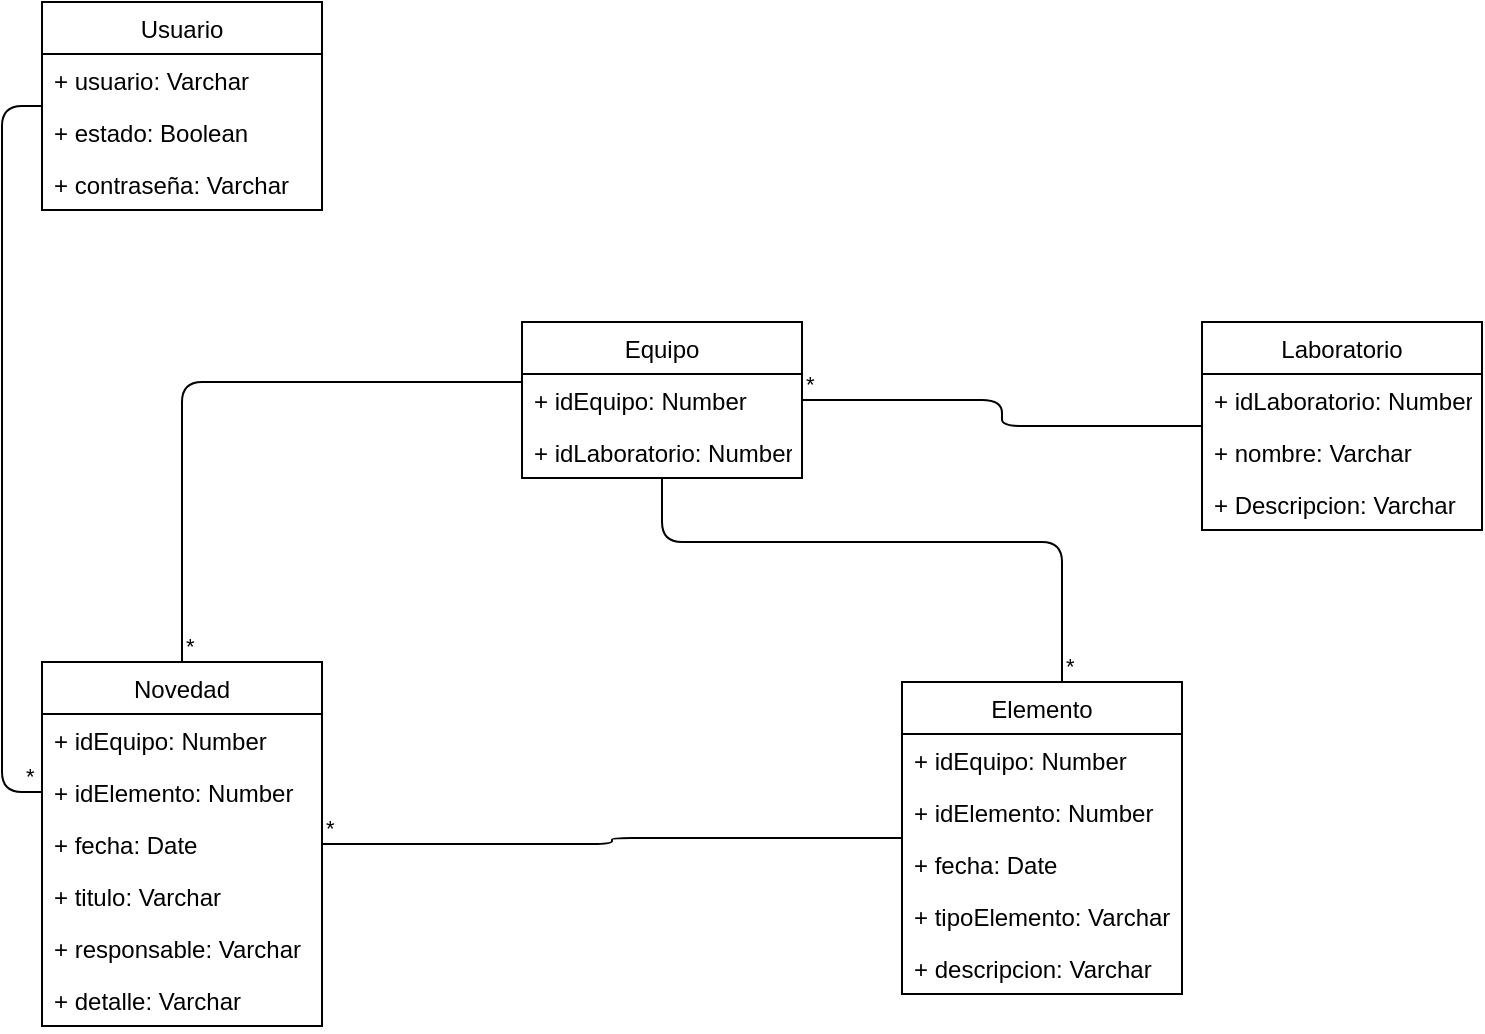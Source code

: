 <mxfile version="13.9.1" type="device"><diagram id="KMly-celX42obEShzl5d" name="Page-1"><mxGraphModel dx="868" dy="425" grid="1" gridSize="10" guides="1" tooltips="1" connect="1" arrows="1" fold="1" page="1" pageScale="1" pageWidth="827" pageHeight="1169" math="0" shadow="0"><root><mxCell id="0"/><mxCell id="1" parent="0"/><mxCell id="NYDJpU6MQPDW_44JIp7o-1" value="Usuario" style="swimlane;fontStyle=0;childLayout=stackLayout;horizontal=1;startSize=26;fillColor=none;horizontalStack=0;resizeParent=1;resizeParentMax=0;resizeLast=0;collapsible=1;marginBottom=0;" parent="1" vertex="1"><mxGeometry x="50" y="240" width="140" height="104" as="geometry"/></mxCell><mxCell id="NYDJpU6MQPDW_44JIp7o-2" value="+ usuario: Varchar" style="text;strokeColor=none;fillColor=none;align=left;verticalAlign=top;spacingLeft=4;spacingRight=4;overflow=hidden;rotatable=0;points=[[0,0.5],[1,0.5]];portConstraint=eastwest;" parent="NYDJpU6MQPDW_44JIp7o-1" vertex="1"><mxGeometry y="26" width="140" height="26" as="geometry"/></mxCell><mxCell id="NYDJpU6MQPDW_44JIp7o-3" value="+ estado: Boolean" style="text;strokeColor=none;fillColor=none;align=left;verticalAlign=top;spacingLeft=4;spacingRight=4;overflow=hidden;rotatable=0;points=[[0,0.5],[1,0.5]];portConstraint=eastwest;" parent="NYDJpU6MQPDW_44JIp7o-1" vertex="1"><mxGeometry y="52" width="140" height="26" as="geometry"/></mxCell><mxCell id="NYDJpU6MQPDW_44JIp7o-4" value="+ contraseña: Varchar" style="text;strokeColor=none;fillColor=none;align=left;verticalAlign=top;spacingLeft=4;spacingRight=4;overflow=hidden;rotatable=0;points=[[0,0.5],[1,0.5]];portConstraint=eastwest;" parent="NYDJpU6MQPDW_44JIp7o-1" vertex="1"><mxGeometry y="78" width="140" height="26" as="geometry"/></mxCell><mxCell id="NYDJpU6MQPDW_44JIp7o-5" value="Equipo" style="swimlane;fontStyle=0;childLayout=stackLayout;horizontal=1;startSize=26;fillColor=none;horizontalStack=0;resizeParent=1;resizeParentMax=0;resizeLast=0;collapsible=1;marginBottom=0;" parent="1" vertex="1"><mxGeometry x="290" y="400" width="140" height="78" as="geometry"/></mxCell><mxCell id="NYDJpU6MQPDW_44JIp7o-6" value="+ idEquipo: Number" style="text;strokeColor=none;fillColor=none;align=left;verticalAlign=top;spacingLeft=4;spacingRight=4;overflow=hidden;rotatable=0;points=[[0,0.5],[1,0.5]];portConstraint=eastwest;" parent="NYDJpU6MQPDW_44JIp7o-5" vertex="1"><mxGeometry y="26" width="140" height="26" as="geometry"/></mxCell><mxCell id="NYDJpU6MQPDW_44JIp7o-7" value="+ idLaboratorio: Number&#10;&#10;" style="text;strokeColor=none;fillColor=none;align=left;verticalAlign=top;spacingLeft=4;spacingRight=4;overflow=hidden;rotatable=0;points=[[0,0.5],[1,0.5]];portConstraint=eastwest;" parent="NYDJpU6MQPDW_44JIp7o-5" vertex="1"><mxGeometry y="52" width="140" height="26" as="geometry"/></mxCell><mxCell id="NYDJpU6MQPDW_44JIp7o-9" value="Novedad" style="swimlane;fontStyle=0;childLayout=stackLayout;horizontal=1;startSize=26;fillColor=none;horizontalStack=0;resizeParent=1;resizeParentMax=0;resizeLast=0;collapsible=1;marginBottom=0;" parent="1" vertex="1"><mxGeometry x="50" y="570" width="140" height="182" as="geometry"/></mxCell><mxCell id="NYDJpU6MQPDW_44JIp7o-10" value="+ idEquipo: Number" style="text;strokeColor=none;fillColor=none;align=left;verticalAlign=top;spacingLeft=4;spacingRight=4;overflow=hidden;rotatable=0;points=[[0,0.5],[1,0.5]];portConstraint=eastwest;" parent="NYDJpU6MQPDW_44JIp7o-9" vertex="1"><mxGeometry y="26" width="140" height="26" as="geometry"/></mxCell><mxCell id="NYDJpU6MQPDW_44JIp7o-11" value="+ idElemento: Number" style="text;strokeColor=none;fillColor=none;align=left;verticalAlign=top;spacingLeft=4;spacingRight=4;overflow=hidden;rotatable=0;points=[[0,0.5],[1,0.5]];portConstraint=eastwest;" parent="NYDJpU6MQPDW_44JIp7o-9" vertex="1"><mxGeometry y="52" width="140" height="26" as="geometry"/></mxCell><mxCell id="NYDJpU6MQPDW_44JIp7o-13" value="+ fecha: Date&#10;" style="text;strokeColor=none;fillColor=none;align=left;verticalAlign=top;spacingLeft=4;spacingRight=4;overflow=hidden;rotatable=0;points=[[0,0.5],[1,0.5]];portConstraint=eastwest;" parent="NYDJpU6MQPDW_44JIp7o-9" vertex="1"><mxGeometry y="78" width="140" height="26" as="geometry"/></mxCell><mxCell id="jNz7fMZAx3efStnNyjiZ-4" value="+ titulo: Varchar&#10;" style="text;strokeColor=none;fillColor=none;align=left;verticalAlign=top;spacingLeft=4;spacingRight=4;overflow=hidden;rotatable=0;points=[[0,0.5],[1,0.5]];portConstraint=eastwest;" vertex="1" parent="NYDJpU6MQPDW_44JIp7o-9"><mxGeometry y="104" width="140" height="26" as="geometry"/></mxCell><mxCell id="jNz7fMZAx3efStnNyjiZ-5" value="+ responsable: Varchar&#10;" style="text;strokeColor=none;fillColor=none;align=left;verticalAlign=top;spacingLeft=4;spacingRight=4;overflow=hidden;rotatable=0;points=[[0,0.5],[1,0.5]];portConstraint=eastwest;" vertex="1" parent="NYDJpU6MQPDW_44JIp7o-9"><mxGeometry y="130" width="140" height="26" as="geometry"/></mxCell><mxCell id="NYDJpU6MQPDW_44JIp7o-12" value="+ detalle: Varchar&#10;" style="text;strokeColor=none;fillColor=none;align=left;verticalAlign=top;spacingLeft=4;spacingRight=4;overflow=hidden;rotatable=0;points=[[0,0.5],[1,0.5]];portConstraint=eastwest;" parent="NYDJpU6MQPDW_44JIp7o-9" vertex="1"><mxGeometry y="156" width="140" height="26" as="geometry"/></mxCell><mxCell id="NYDJpU6MQPDW_44JIp7o-15" value="Laboratorio" style="swimlane;fontStyle=0;childLayout=stackLayout;horizontal=1;startSize=26;fillColor=none;horizontalStack=0;resizeParent=1;resizeParentMax=0;resizeLast=0;collapsible=1;marginBottom=0;" parent="1" vertex="1"><mxGeometry x="630" y="400" width="140" height="104" as="geometry"/></mxCell><mxCell id="NYDJpU6MQPDW_44JIp7o-16" value="+ idLaboratorio: Number" style="text;strokeColor=none;fillColor=none;align=left;verticalAlign=top;spacingLeft=4;spacingRight=4;overflow=hidden;rotatable=0;points=[[0,0.5],[1,0.5]];portConstraint=eastwest;" parent="NYDJpU6MQPDW_44JIp7o-15" vertex="1"><mxGeometry y="26" width="140" height="26" as="geometry"/></mxCell><mxCell id="NYDJpU6MQPDW_44JIp7o-17" value="+ nombre: Varchar" style="text;strokeColor=none;fillColor=none;align=left;verticalAlign=top;spacingLeft=4;spacingRight=4;overflow=hidden;rotatable=0;points=[[0,0.5],[1,0.5]];portConstraint=eastwest;" parent="NYDJpU6MQPDW_44JIp7o-15" vertex="1"><mxGeometry y="52" width="140" height="26" as="geometry"/></mxCell><mxCell id="NYDJpU6MQPDW_44JIp7o-18" value="+ Descripcion: Varchar&#10;" style="text;strokeColor=none;fillColor=none;align=left;verticalAlign=top;spacingLeft=4;spacingRight=4;overflow=hidden;rotatable=0;points=[[0,0.5],[1,0.5]];portConstraint=eastwest;" parent="NYDJpU6MQPDW_44JIp7o-15" vertex="1"><mxGeometry y="78" width="140" height="26" as="geometry"/></mxCell><mxCell id="NYDJpU6MQPDW_44JIp7o-20" value="" style="endArrow=none;html=1;edgeStyle=orthogonalEdgeStyle;" parent="1" source="NYDJpU6MQPDW_44JIp7o-5" target="NYDJpU6MQPDW_44JIp7o-15" edge="1"><mxGeometry relative="1" as="geometry"><mxPoint x="510" y="530" as="sourcePoint"/><mxPoint x="670" y="530" as="targetPoint"/></mxGeometry></mxCell><mxCell id="NYDJpU6MQPDW_44JIp7o-21" value="*" style="edgeLabel;resizable=0;html=1;align=left;verticalAlign=bottom;" parent="NYDJpU6MQPDW_44JIp7o-20" connectable="0" vertex="1"><mxGeometry x="-1" relative="1" as="geometry"/></mxCell><mxCell id="NYDJpU6MQPDW_44JIp7o-23" value="" style="endArrow=none;html=1;edgeStyle=orthogonalEdgeStyle;" parent="1" source="NYDJpU6MQPDW_44JIp7o-9" target="NYDJpU6MQPDW_44JIp7o-5" edge="1"><mxGeometry relative="1" as="geometry"><mxPoint x="440" y="455.994" as="sourcePoint"/><mxPoint x="639.02" y="455.994" as="targetPoint"/><Array as="points"><mxPoint x="120" y="430"/></Array></mxGeometry></mxCell><mxCell id="NYDJpU6MQPDW_44JIp7o-24" value="*" style="edgeLabel;resizable=0;html=1;align=left;verticalAlign=bottom;" parent="NYDJpU6MQPDW_44JIp7o-23" connectable="0" vertex="1"><mxGeometry x="-1" relative="1" as="geometry"/></mxCell><mxCell id="NYDJpU6MQPDW_44JIp7o-25" value="Elemento" style="swimlane;fontStyle=0;childLayout=stackLayout;horizontal=1;startSize=26;fillColor=none;horizontalStack=0;resizeParent=1;resizeParentMax=0;resizeLast=0;collapsible=1;marginBottom=0;" parent="1" vertex="1"><mxGeometry x="480" y="580" width="140" height="156" as="geometry"/></mxCell><mxCell id="NYDJpU6MQPDW_44JIp7o-26" value="+ idEquipo: Number" style="text;strokeColor=none;fillColor=none;align=left;verticalAlign=top;spacingLeft=4;spacingRight=4;overflow=hidden;rotatable=0;points=[[0,0.5],[1,0.5]];portConstraint=eastwest;" parent="NYDJpU6MQPDW_44JIp7o-25" vertex="1"><mxGeometry y="26" width="140" height="26" as="geometry"/></mxCell><mxCell id="NYDJpU6MQPDW_44JIp7o-27" value="+ idElemento: Number" style="text;strokeColor=none;fillColor=none;align=left;verticalAlign=top;spacingLeft=4;spacingRight=4;overflow=hidden;rotatable=0;points=[[0,0.5],[1,0.5]];portConstraint=eastwest;" parent="NYDJpU6MQPDW_44JIp7o-25" vertex="1"><mxGeometry y="52" width="140" height="26" as="geometry"/></mxCell><mxCell id="NYDJpU6MQPDW_44JIp7o-28" value="+ fecha: Date&#10;" style="text;strokeColor=none;fillColor=none;align=left;verticalAlign=top;spacingLeft=4;spacingRight=4;overflow=hidden;rotatable=0;points=[[0,0.5],[1,0.5]];portConstraint=eastwest;" parent="NYDJpU6MQPDW_44JIp7o-25" vertex="1"><mxGeometry y="78" width="140" height="26" as="geometry"/></mxCell><mxCell id="NYDJpU6MQPDW_44JIp7o-30" value="+ tipoElemento: Varchar&#10;" style="text;strokeColor=none;fillColor=none;align=left;verticalAlign=top;spacingLeft=4;spacingRight=4;overflow=hidden;rotatable=0;points=[[0,0.5],[1,0.5]];portConstraint=eastwest;" parent="NYDJpU6MQPDW_44JIp7o-25" vertex="1"><mxGeometry y="104" width="140" height="26" as="geometry"/></mxCell><mxCell id="NYDJpU6MQPDW_44JIp7o-29" value="+ descripcion: Varchar&#10;" style="text;strokeColor=none;fillColor=none;align=left;verticalAlign=top;spacingLeft=4;spacingRight=4;overflow=hidden;rotatable=0;points=[[0,0.5],[1,0.5]];portConstraint=eastwest;" parent="NYDJpU6MQPDW_44JIp7o-25" vertex="1"><mxGeometry y="130" width="140" height="26" as="geometry"/></mxCell><mxCell id="NYDJpU6MQPDW_44JIp7o-31" value="" style="endArrow=none;html=1;edgeStyle=orthogonalEdgeStyle;" parent="1" source="NYDJpU6MQPDW_44JIp7o-25" target="NYDJpU6MQPDW_44JIp7o-5" edge="1"><mxGeometry relative="1" as="geometry"><mxPoint x="120.06" y="521.04" as="sourcePoint"/><mxPoint x="360" y="490" as="targetPoint"/><Array as="points"><mxPoint x="560" y="510"/><mxPoint x="360" y="510"/></Array></mxGeometry></mxCell><mxCell id="NYDJpU6MQPDW_44JIp7o-32" value="*" style="edgeLabel;resizable=0;html=1;align=left;verticalAlign=bottom;" parent="NYDJpU6MQPDW_44JIp7o-31" connectable="0" vertex="1"><mxGeometry x="-1" relative="1" as="geometry"/></mxCell><mxCell id="NYDJpU6MQPDW_44JIp7o-33" value="" style="endArrow=none;html=1;edgeStyle=orthogonalEdgeStyle;" parent="1" source="NYDJpU6MQPDW_44JIp7o-9" target="NYDJpU6MQPDW_44JIp7o-25" edge="1"><mxGeometry relative="1" as="geometry"><mxPoint x="350" y="680" as="sourcePoint"/><mxPoint x="369.02" y="487.012" as="targetPoint"/></mxGeometry></mxCell><mxCell id="NYDJpU6MQPDW_44JIp7o-34" value="*" style="edgeLabel;resizable=0;html=1;align=left;verticalAlign=bottom;" parent="NYDJpU6MQPDW_44JIp7o-33" connectable="0" vertex="1"><mxGeometry x="-1" relative="1" as="geometry"/></mxCell><mxCell id="jNz7fMZAx3efStnNyjiZ-2" value="" style="endArrow=none;html=1;edgeStyle=orthogonalEdgeStyle;" edge="1" parent="1" source="NYDJpU6MQPDW_44JIp7o-9" target="NYDJpU6MQPDW_44JIp7o-1"><mxGeometry relative="1" as="geometry"><mxPoint x="90" y="540" as="sourcePoint"/><mxPoint x="300" y="440" as="targetPoint"/><Array as="points"><mxPoint x="30" y="635"/><mxPoint x="30" y="292"/></Array></mxGeometry></mxCell><mxCell id="jNz7fMZAx3efStnNyjiZ-3" value="*" style="edgeLabel;resizable=0;html=1;align=left;verticalAlign=bottom;" connectable="0" vertex="1" parent="jNz7fMZAx3efStnNyjiZ-2"><mxGeometry x="-1" relative="1" as="geometry"><mxPoint x="-10" as="offset"/></mxGeometry></mxCell></root></mxGraphModel></diagram></mxfile>